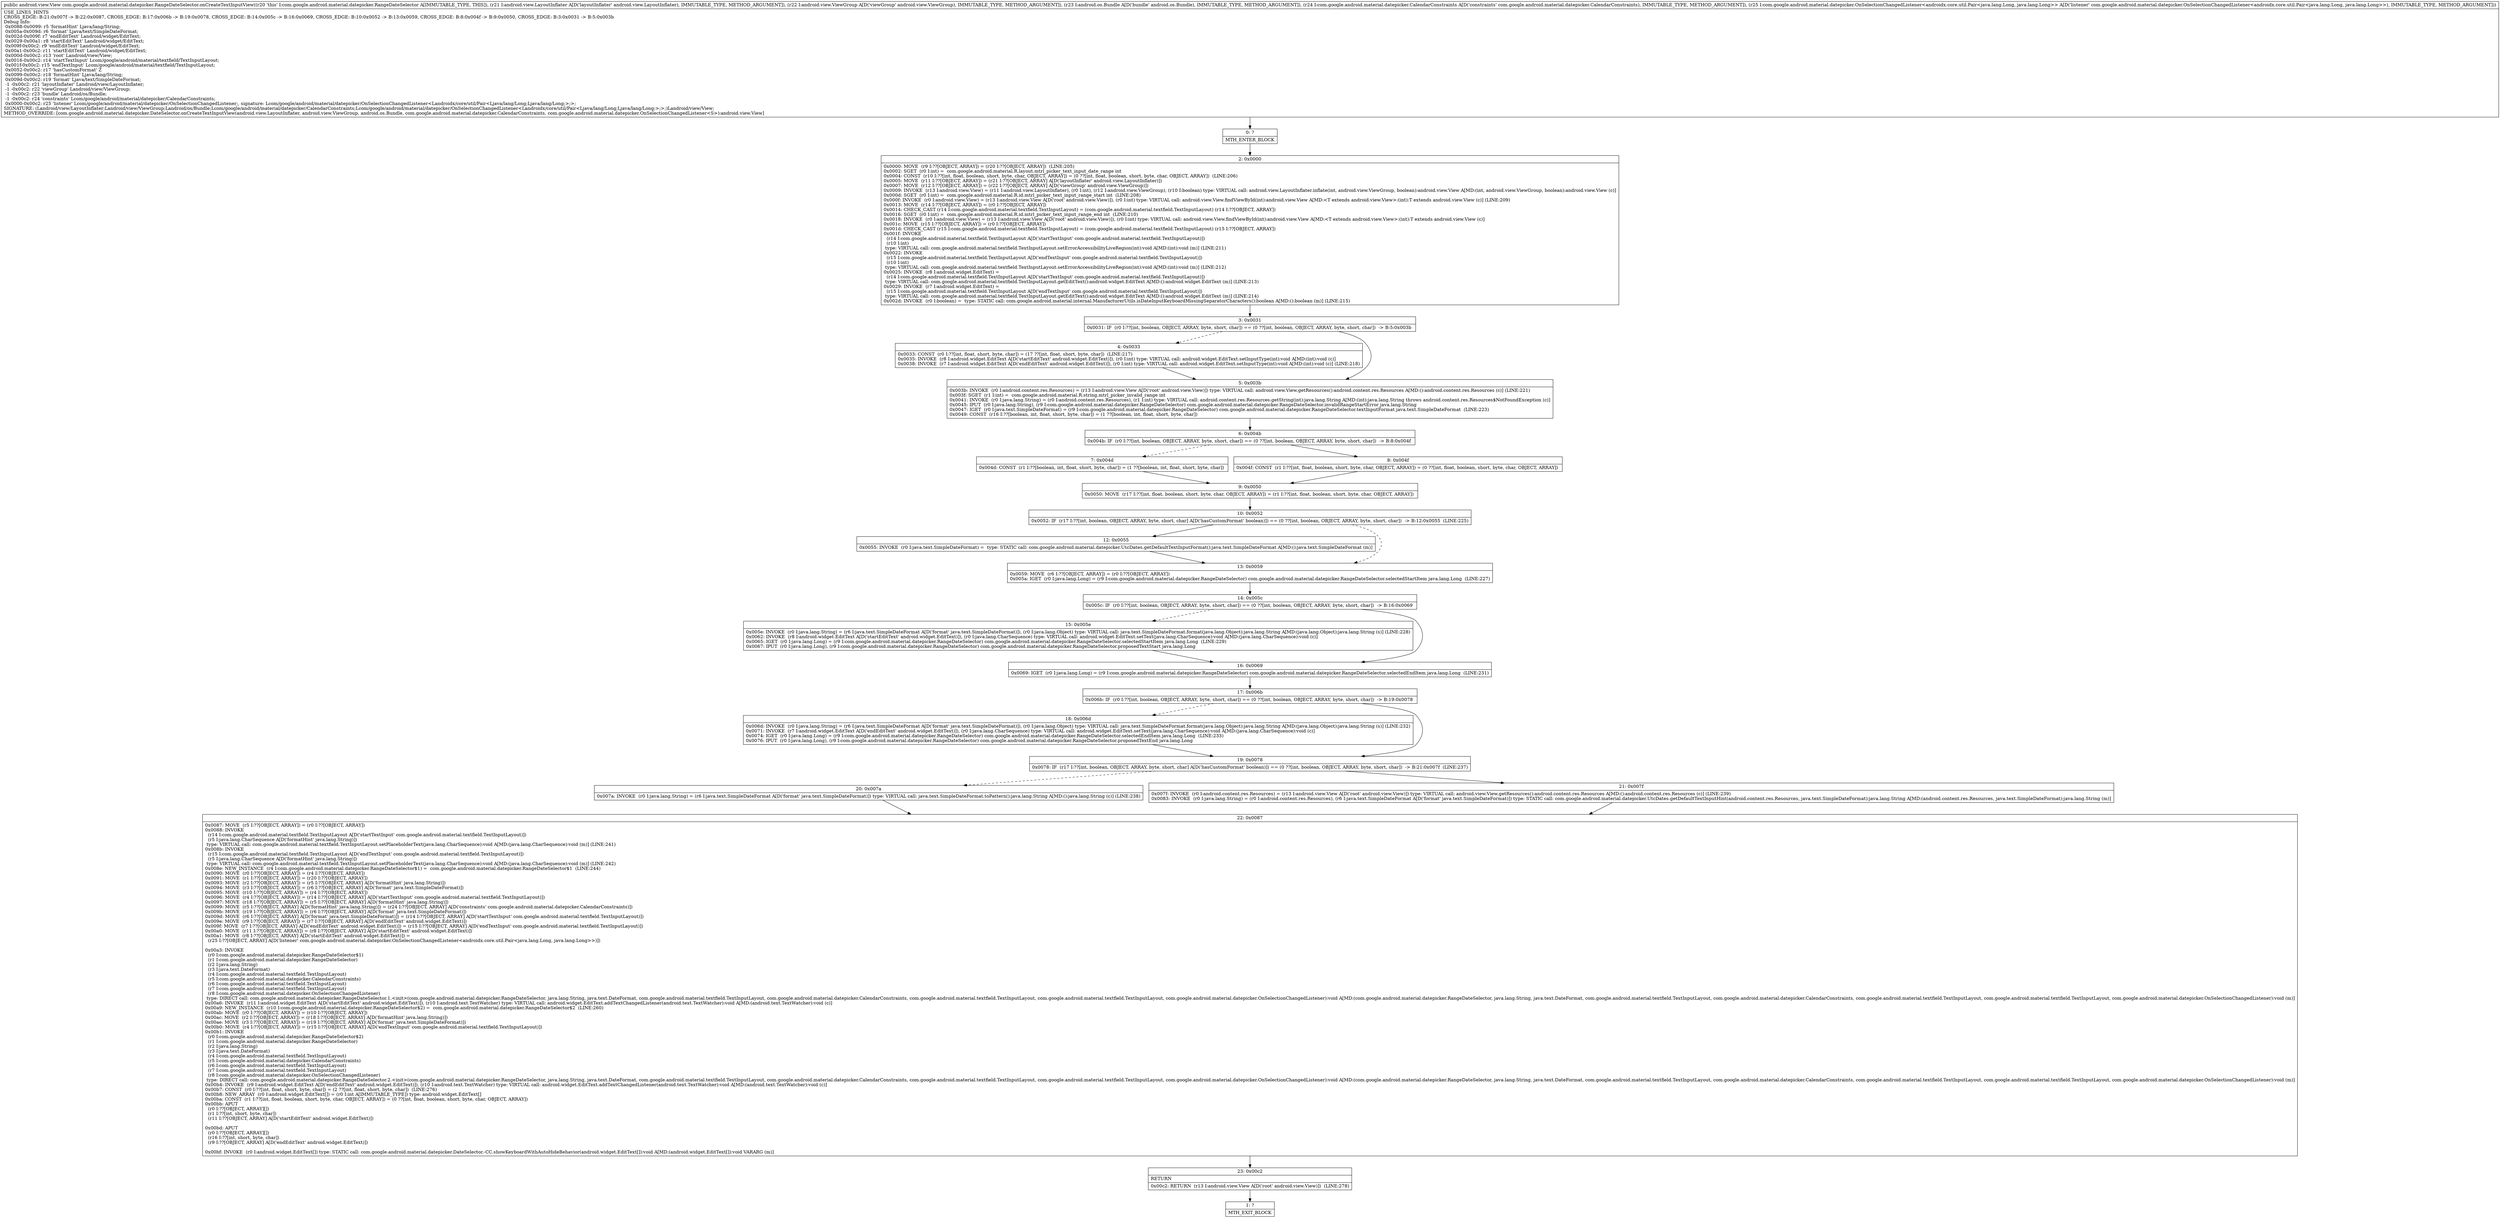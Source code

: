digraph "CFG forcom.google.android.material.datepicker.RangeDateSelector.onCreateTextInputView(Landroid\/view\/LayoutInflater;Landroid\/view\/ViewGroup;Landroid\/os\/Bundle;Lcom\/google\/android\/material\/datepicker\/CalendarConstraints;Lcom\/google\/android\/material\/datepicker\/OnSelectionChangedListener;)Landroid\/view\/View;" {
Node_0 [shape=record,label="{0\:\ ?|MTH_ENTER_BLOCK\l}"];
Node_2 [shape=record,label="{2\:\ 0x0000|0x0000: MOVE  (r9 I:??[OBJECT, ARRAY]) = (r20 I:??[OBJECT, ARRAY])  (LINE:205)\l0x0002: SGET  (r0 I:int) =  com.google.android.material.R.layout.mtrl_picker_text_input_date_range int \l0x0004: CONST  (r10 I:??[int, float, boolean, short, byte, char, OBJECT, ARRAY]) = (0 ??[int, float, boolean, short, byte, char, OBJECT, ARRAY])  (LINE:206)\l0x0005: MOVE  (r11 I:??[OBJECT, ARRAY]) = (r21 I:??[OBJECT, ARRAY] A[D('layoutInflater' android.view.LayoutInflater)]) \l0x0007: MOVE  (r12 I:??[OBJECT, ARRAY]) = (r22 I:??[OBJECT, ARRAY] A[D('viewGroup' android.view.ViewGroup)]) \l0x0009: INVOKE  (r13 I:android.view.View) = (r11 I:android.view.LayoutInflater), (r0 I:int), (r12 I:android.view.ViewGroup), (r10 I:boolean) type: VIRTUAL call: android.view.LayoutInflater.inflate(int, android.view.ViewGroup, boolean):android.view.View A[MD:(int, android.view.ViewGroup, boolean):android.view.View (c)]\l0x000d: SGET  (r0 I:int) =  com.google.android.material.R.id.mtrl_picker_text_input_range_start int  (LINE:208)\l0x000f: INVOKE  (r0 I:android.view.View) = (r13 I:android.view.View A[D('root' android.view.View)]), (r0 I:int) type: VIRTUAL call: android.view.View.findViewById(int):android.view.View A[MD:\<T extends android.view.View\>:(int):T extends android.view.View (c)] (LINE:209)\l0x0013: MOVE  (r14 I:??[OBJECT, ARRAY]) = (r0 I:??[OBJECT, ARRAY]) \l0x0014: CHECK_CAST (r14 I:com.google.android.material.textfield.TextInputLayout) = (com.google.android.material.textfield.TextInputLayout) (r14 I:??[OBJECT, ARRAY]) \l0x0016: SGET  (r0 I:int) =  com.google.android.material.R.id.mtrl_picker_text_input_range_end int  (LINE:210)\l0x0018: INVOKE  (r0 I:android.view.View) = (r13 I:android.view.View A[D('root' android.view.View)]), (r0 I:int) type: VIRTUAL call: android.view.View.findViewById(int):android.view.View A[MD:\<T extends android.view.View\>:(int):T extends android.view.View (c)]\l0x001c: MOVE  (r15 I:??[OBJECT, ARRAY]) = (r0 I:??[OBJECT, ARRAY]) \l0x001d: CHECK_CAST (r15 I:com.google.android.material.textfield.TextInputLayout) = (com.google.android.material.textfield.TextInputLayout) (r15 I:??[OBJECT, ARRAY]) \l0x001f: INVOKE  \l  (r14 I:com.google.android.material.textfield.TextInputLayout A[D('startTextInput' com.google.android.material.textfield.TextInputLayout)])\l  (r10 I:int)\l type: VIRTUAL call: com.google.android.material.textfield.TextInputLayout.setErrorAccessibilityLiveRegion(int):void A[MD:(int):void (m)] (LINE:211)\l0x0022: INVOKE  \l  (r15 I:com.google.android.material.textfield.TextInputLayout A[D('endTextInput' com.google.android.material.textfield.TextInputLayout)])\l  (r10 I:int)\l type: VIRTUAL call: com.google.android.material.textfield.TextInputLayout.setErrorAccessibilityLiveRegion(int):void A[MD:(int):void (m)] (LINE:212)\l0x0025: INVOKE  (r8 I:android.widget.EditText) = \l  (r14 I:com.google.android.material.textfield.TextInputLayout A[D('startTextInput' com.google.android.material.textfield.TextInputLayout)])\l type: VIRTUAL call: com.google.android.material.textfield.TextInputLayout.getEditText():android.widget.EditText A[MD:():android.widget.EditText (m)] (LINE:213)\l0x0029: INVOKE  (r7 I:android.widget.EditText) = \l  (r15 I:com.google.android.material.textfield.TextInputLayout A[D('endTextInput' com.google.android.material.textfield.TextInputLayout)])\l type: VIRTUAL call: com.google.android.material.textfield.TextInputLayout.getEditText():android.widget.EditText A[MD:():android.widget.EditText (m)] (LINE:214)\l0x002d: INVOKE  (r0 I:boolean) =  type: STATIC call: com.google.android.material.internal.ManufacturerUtils.isDateInputKeyboardMissingSeparatorCharacters():boolean A[MD:():boolean (m)] (LINE:215)\l}"];
Node_3 [shape=record,label="{3\:\ 0x0031|0x0031: IF  (r0 I:??[int, boolean, OBJECT, ARRAY, byte, short, char]) == (0 ??[int, boolean, OBJECT, ARRAY, byte, short, char])  \-\> B:5:0x003b \l}"];
Node_4 [shape=record,label="{4\:\ 0x0033|0x0033: CONST  (r0 I:??[int, float, short, byte, char]) = (17 ??[int, float, short, byte, char])  (LINE:217)\l0x0035: INVOKE  (r8 I:android.widget.EditText A[D('startEditText' android.widget.EditText)]), (r0 I:int) type: VIRTUAL call: android.widget.EditText.setInputType(int):void A[MD:(int):void (c)]\l0x0038: INVOKE  (r7 I:android.widget.EditText A[D('endEditText' android.widget.EditText)]), (r0 I:int) type: VIRTUAL call: android.widget.EditText.setInputType(int):void A[MD:(int):void (c)] (LINE:218)\l}"];
Node_5 [shape=record,label="{5\:\ 0x003b|0x003b: INVOKE  (r0 I:android.content.res.Resources) = (r13 I:android.view.View A[D('root' android.view.View)]) type: VIRTUAL call: android.view.View.getResources():android.content.res.Resources A[MD:():android.content.res.Resources (c)] (LINE:221)\l0x003f: SGET  (r1 I:int) =  com.google.android.material.R.string.mtrl_picker_invalid_range int \l0x0041: INVOKE  (r0 I:java.lang.String) = (r0 I:android.content.res.Resources), (r1 I:int) type: VIRTUAL call: android.content.res.Resources.getString(int):java.lang.String A[MD:(int):java.lang.String throws android.content.res.Resources$NotFoundException (c)]\l0x0045: IPUT  (r0 I:java.lang.String), (r9 I:com.google.android.material.datepicker.RangeDateSelector) com.google.android.material.datepicker.RangeDateSelector.invalidRangeStartError java.lang.String \l0x0047: IGET  (r0 I:java.text.SimpleDateFormat) = (r9 I:com.google.android.material.datepicker.RangeDateSelector) com.google.android.material.datepicker.RangeDateSelector.textInputFormat java.text.SimpleDateFormat  (LINE:223)\l0x0049: CONST  (r16 I:??[boolean, int, float, short, byte, char]) = (1 ??[boolean, int, float, short, byte, char]) \l}"];
Node_6 [shape=record,label="{6\:\ 0x004b|0x004b: IF  (r0 I:??[int, boolean, OBJECT, ARRAY, byte, short, char]) == (0 ??[int, boolean, OBJECT, ARRAY, byte, short, char])  \-\> B:8:0x004f \l}"];
Node_7 [shape=record,label="{7\:\ 0x004d|0x004d: CONST  (r1 I:??[boolean, int, float, short, byte, char]) = (1 ??[boolean, int, float, short, byte, char]) \l}"];
Node_9 [shape=record,label="{9\:\ 0x0050|0x0050: MOVE  (r17 I:??[int, float, boolean, short, byte, char, OBJECT, ARRAY]) = (r1 I:??[int, float, boolean, short, byte, char, OBJECT, ARRAY]) \l}"];
Node_10 [shape=record,label="{10\:\ 0x0052|0x0052: IF  (r17 I:??[int, boolean, OBJECT, ARRAY, byte, short, char] A[D('hasCustomFormat' boolean)]) == (0 ??[int, boolean, OBJECT, ARRAY, byte, short, char])  \-\> B:12:0x0055  (LINE:225)\l}"];
Node_12 [shape=record,label="{12\:\ 0x0055|0x0055: INVOKE  (r0 I:java.text.SimpleDateFormat) =  type: STATIC call: com.google.android.material.datepicker.UtcDates.getDefaultTextInputFormat():java.text.SimpleDateFormat A[MD:():java.text.SimpleDateFormat (m)]\l}"];
Node_13 [shape=record,label="{13\:\ 0x0059|0x0059: MOVE  (r6 I:??[OBJECT, ARRAY]) = (r0 I:??[OBJECT, ARRAY]) \l0x005a: IGET  (r0 I:java.lang.Long) = (r9 I:com.google.android.material.datepicker.RangeDateSelector) com.google.android.material.datepicker.RangeDateSelector.selectedStartItem java.lang.Long  (LINE:227)\l}"];
Node_14 [shape=record,label="{14\:\ 0x005c|0x005c: IF  (r0 I:??[int, boolean, OBJECT, ARRAY, byte, short, char]) == (0 ??[int, boolean, OBJECT, ARRAY, byte, short, char])  \-\> B:16:0x0069 \l}"];
Node_15 [shape=record,label="{15\:\ 0x005e|0x005e: INVOKE  (r0 I:java.lang.String) = (r6 I:java.text.SimpleDateFormat A[D('format' java.text.SimpleDateFormat)]), (r0 I:java.lang.Object) type: VIRTUAL call: java.text.SimpleDateFormat.format(java.lang.Object):java.lang.String A[MD:(java.lang.Object):java.lang.String (s)] (LINE:228)\l0x0062: INVOKE  (r8 I:android.widget.EditText A[D('startEditText' android.widget.EditText)]), (r0 I:java.lang.CharSequence) type: VIRTUAL call: android.widget.EditText.setText(java.lang.CharSequence):void A[MD:(java.lang.CharSequence):void (c)]\l0x0065: IGET  (r0 I:java.lang.Long) = (r9 I:com.google.android.material.datepicker.RangeDateSelector) com.google.android.material.datepicker.RangeDateSelector.selectedStartItem java.lang.Long  (LINE:229)\l0x0067: IPUT  (r0 I:java.lang.Long), (r9 I:com.google.android.material.datepicker.RangeDateSelector) com.google.android.material.datepicker.RangeDateSelector.proposedTextStart java.lang.Long \l}"];
Node_16 [shape=record,label="{16\:\ 0x0069|0x0069: IGET  (r0 I:java.lang.Long) = (r9 I:com.google.android.material.datepicker.RangeDateSelector) com.google.android.material.datepicker.RangeDateSelector.selectedEndItem java.lang.Long  (LINE:231)\l}"];
Node_17 [shape=record,label="{17\:\ 0x006b|0x006b: IF  (r0 I:??[int, boolean, OBJECT, ARRAY, byte, short, char]) == (0 ??[int, boolean, OBJECT, ARRAY, byte, short, char])  \-\> B:19:0x0078 \l}"];
Node_18 [shape=record,label="{18\:\ 0x006d|0x006d: INVOKE  (r0 I:java.lang.String) = (r6 I:java.text.SimpleDateFormat A[D('format' java.text.SimpleDateFormat)]), (r0 I:java.lang.Object) type: VIRTUAL call: java.text.SimpleDateFormat.format(java.lang.Object):java.lang.String A[MD:(java.lang.Object):java.lang.String (s)] (LINE:232)\l0x0071: INVOKE  (r7 I:android.widget.EditText A[D('endEditText' android.widget.EditText)]), (r0 I:java.lang.CharSequence) type: VIRTUAL call: android.widget.EditText.setText(java.lang.CharSequence):void A[MD:(java.lang.CharSequence):void (c)]\l0x0074: IGET  (r0 I:java.lang.Long) = (r9 I:com.google.android.material.datepicker.RangeDateSelector) com.google.android.material.datepicker.RangeDateSelector.selectedEndItem java.lang.Long  (LINE:233)\l0x0076: IPUT  (r0 I:java.lang.Long), (r9 I:com.google.android.material.datepicker.RangeDateSelector) com.google.android.material.datepicker.RangeDateSelector.proposedTextEnd java.lang.Long \l}"];
Node_19 [shape=record,label="{19\:\ 0x0078|0x0078: IF  (r17 I:??[int, boolean, OBJECT, ARRAY, byte, short, char] A[D('hasCustomFormat' boolean)]) == (0 ??[int, boolean, OBJECT, ARRAY, byte, short, char])  \-\> B:21:0x007f  (LINE:237)\l}"];
Node_20 [shape=record,label="{20\:\ 0x007a|0x007a: INVOKE  (r0 I:java.lang.String) = (r6 I:java.text.SimpleDateFormat A[D('format' java.text.SimpleDateFormat)]) type: VIRTUAL call: java.text.SimpleDateFormat.toPattern():java.lang.String A[MD:():java.lang.String (c)] (LINE:238)\l}"];
Node_22 [shape=record,label="{22\:\ 0x0087|0x0087: MOVE  (r5 I:??[OBJECT, ARRAY]) = (r0 I:??[OBJECT, ARRAY]) \l0x0088: INVOKE  \l  (r14 I:com.google.android.material.textfield.TextInputLayout A[D('startTextInput' com.google.android.material.textfield.TextInputLayout)])\l  (r5 I:java.lang.CharSequence A[D('formatHint' java.lang.String)])\l type: VIRTUAL call: com.google.android.material.textfield.TextInputLayout.setPlaceholderText(java.lang.CharSequence):void A[MD:(java.lang.CharSequence):void (m)] (LINE:241)\l0x008b: INVOKE  \l  (r15 I:com.google.android.material.textfield.TextInputLayout A[D('endTextInput' com.google.android.material.textfield.TextInputLayout)])\l  (r5 I:java.lang.CharSequence A[D('formatHint' java.lang.String)])\l type: VIRTUAL call: com.google.android.material.textfield.TextInputLayout.setPlaceholderText(java.lang.CharSequence):void A[MD:(java.lang.CharSequence):void (m)] (LINE:242)\l0x008e: NEW_INSTANCE  (r4 I:com.google.android.material.datepicker.RangeDateSelector$1) =  com.google.android.material.datepicker.RangeDateSelector$1  (LINE:244)\l0x0090: MOVE  (r0 I:??[OBJECT, ARRAY]) = (r4 I:??[OBJECT, ARRAY]) \l0x0091: MOVE  (r1 I:??[OBJECT, ARRAY]) = (r20 I:??[OBJECT, ARRAY]) \l0x0093: MOVE  (r2 I:??[OBJECT, ARRAY]) = (r5 I:??[OBJECT, ARRAY] A[D('formatHint' java.lang.String)]) \l0x0094: MOVE  (r3 I:??[OBJECT, ARRAY]) = (r6 I:??[OBJECT, ARRAY] A[D('format' java.text.SimpleDateFormat)]) \l0x0095: MOVE  (r10 I:??[OBJECT, ARRAY]) = (r4 I:??[OBJECT, ARRAY]) \l0x0096: MOVE  (r4 I:??[OBJECT, ARRAY]) = (r14 I:??[OBJECT, ARRAY] A[D('startTextInput' com.google.android.material.textfield.TextInputLayout)]) \l0x0097: MOVE  (r18 I:??[OBJECT, ARRAY]) = (r5 I:??[OBJECT, ARRAY] A[D('formatHint' java.lang.String)]) \l0x0099: MOVE  (r5 I:??[OBJECT, ARRAY] A[D('formatHint' java.lang.String)]) = (r24 I:??[OBJECT, ARRAY] A[D('constraints' com.google.android.material.datepicker.CalendarConstraints)]) \l0x009b: MOVE  (r19 I:??[OBJECT, ARRAY]) = (r6 I:??[OBJECT, ARRAY] A[D('format' java.text.SimpleDateFormat)]) \l0x009d: MOVE  (r6 I:??[OBJECT, ARRAY] A[D('format' java.text.SimpleDateFormat)]) = (r14 I:??[OBJECT, ARRAY] A[D('startTextInput' com.google.android.material.textfield.TextInputLayout)]) \l0x009e: MOVE  (r9 I:??[OBJECT, ARRAY]) = (r7 I:??[OBJECT, ARRAY] A[D('endEditText' android.widget.EditText)]) \l0x009f: MOVE  (r7 I:??[OBJECT, ARRAY] A[D('endEditText' android.widget.EditText)]) = (r15 I:??[OBJECT, ARRAY] A[D('endTextInput' com.google.android.material.textfield.TextInputLayout)]) \l0x00a0: MOVE  (r11 I:??[OBJECT, ARRAY]) = (r8 I:??[OBJECT, ARRAY] A[D('startEditText' android.widget.EditText)]) \l0x00a1: MOVE  (r8 I:??[OBJECT, ARRAY] A[D('startEditText' android.widget.EditText)]) = \l  (r25 I:??[OBJECT, ARRAY] A[D('listener' com.google.android.material.datepicker.OnSelectionChangedListener\<androidx.core.util.Pair\<java.lang.Long, java.lang.Long\>\>)])\l \l0x00a3: INVOKE  \l  (r0 I:com.google.android.material.datepicker.RangeDateSelector$1)\l  (r1 I:com.google.android.material.datepicker.RangeDateSelector)\l  (r2 I:java.lang.String)\l  (r3 I:java.text.DateFormat)\l  (r4 I:com.google.android.material.textfield.TextInputLayout)\l  (r5 I:com.google.android.material.datepicker.CalendarConstraints)\l  (r6 I:com.google.android.material.textfield.TextInputLayout)\l  (r7 I:com.google.android.material.textfield.TextInputLayout)\l  (r8 I:com.google.android.material.datepicker.OnSelectionChangedListener)\l type: DIRECT call: com.google.android.material.datepicker.RangeDateSelector.1.\<init\>(com.google.android.material.datepicker.RangeDateSelector, java.lang.String, java.text.DateFormat, com.google.android.material.textfield.TextInputLayout, com.google.android.material.datepicker.CalendarConstraints, com.google.android.material.textfield.TextInputLayout, com.google.android.material.textfield.TextInputLayout, com.google.android.material.datepicker.OnSelectionChangedListener):void A[MD:(com.google.android.material.datepicker.RangeDateSelector, java.lang.String, java.text.DateFormat, com.google.android.material.textfield.TextInputLayout, com.google.android.material.datepicker.CalendarConstraints, com.google.android.material.textfield.TextInputLayout, com.google.android.material.textfield.TextInputLayout, com.google.android.material.datepicker.OnSelectionChangedListener):void (m)]\l0x00a6: INVOKE  (r11 I:android.widget.EditText A[D('startEditText' android.widget.EditText)]), (r10 I:android.text.TextWatcher) type: VIRTUAL call: android.widget.EditText.addTextChangedListener(android.text.TextWatcher):void A[MD:(android.text.TextWatcher):void (c)]\l0x00a9: NEW_INSTANCE  (r10 I:com.google.android.material.datepicker.RangeDateSelector$2) =  com.google.android.material.datepicker.RangeDateSelector$2  (LINE:260)\l0x00ab: MOVE  (r0 I:??[OBJECT, ARRAY]) = (r10 I:??[OBJECT, ARRAY]) \l0x00ac: MOVE  (r2 I:??[OBJECT, ARRAY]) = (r18 I:??[OBJECT, ARRAY] A[D('formatHint' java.lang.String)]) \l0x00ae: MOVE  (r3 I:??[OBJECT, ARRAY]) = (r19 I:??[OBJECT, ARRAY] A[D('format' java.text.SimpleDateFormat)]) \l0x00b0: MOVE  (r4 I:??[OBJECT, ARRAY]) = (r15 I:??[OBJECT, ARRAY] A[D('endTextInput' com.google.android.material.textfield.TextInputLayout)]) \l0x00b1: INVOKE  \l  (r0 I:com.google.android.material.datepicker.RangeDateSelector$2)\l  (r1 I:com.google.android.material.datepicker.RangeDateSelector)\l  (r2 I:java.lang.String)\l  (r3 I:java.text.DateFormat)\l  (r4 I:com.google.android.material.textfield.TextInputLayout)\l  (r5 I:com.google.android.material.datepicker.CalendarConstraints)\l  (r6 I:com.google.android.material.textfield.TextInputLayout)\l  (r7 I:com.google.android.material.textfield.TextInputLayout)\l  (r8 I:com.google.android.material.datepicker.OnSelectionChangedListener)\l type: DIRECT call: com.google.android.material.datepicker.RangeDateSelector.2.\<init\>(com.google.android.material.datepicker.RangeDateSelector, java.lang.String, java.text.DateFormat, com.google.android.material.textfield.TextInputLayout, com.google.android.material.datepicker.CalendarConstraints, com.google.android.material.textfield.TextInputLayout, com.google.android.material.textfield.TextInputLayout, com.google.android.material.datepicker.OnSelectionChangedListener):void A[MD:(com.google.android.material.datepicker.RangeDateSelector, java.lang.String, java.text.DateFormat, com.google.android.material.textfield.TextInputLayout, com.google.android.material.datepicker.CalendarConstraints, com.google.android.material.textfield.TextInputLayout, com.google.android.material.textfield.TextInputLayout, com.google.android.material.datepicker.OnSelectionChangedListener):void (m)]\l0x00b4: INVOKE  (r9 I:android.widget.EditText A[D('endEditText' android.widget.EditText)]), (r10 I:android.text.TextWatcher) type: VIRTUAL call: android.widget.EditText.addTextChangedListener(android.text.TextWatcher):void A[MD:(android.text.TextWatcher):void (c)]\l0x00b7: CONST  (r0 I:??[int, float, short, byte, char]) = (2 ??[int, float, short, byte, char])  (LINE:276)\l0x00b8: NEW_ARRAY  (r0 I:android.widget.EditText[]) = (r0 I:int A[IMMUTABLE_TYPE]) type: android.widget.EditText[] \l0x00ba: CONST  (r1 I:??[int, float, boolean, short, byte, char, OBJECT, ARRAY]) = (0 ??[int, float, boolean, short, byte, char, OBJECT, ARRAY]) \l0x00bb: APUT  \l  (r0 I:??[OBJECT, ARRAY][])\l  (r1 I:??[int, short, byte, char])\l  (r11 I:??[OBJECT, ARRAY] A[D('startEditText' android.widget.EditText)])\l \l0x00bd: APUT  \l  (r0 I:??[OBJECT, ARRAY][])\l  (r16 I:??[int, short, byte, char])\l  (r9 I:??[OBJECT, ARRAY] A[D('endEditText' android.widget.EditText)])\l \l0x00bf: INVOKE  (r0 I:android.widget.EditText[]) type: STATIC call: com.google.android.material.datepicker.DateSelector.\-CC.showKeyboardWithAutoHideBehavior(android.widget.EditText[]):void A[MD:(android.widget.EditText[]):void VARARG (m)]\l}"];
Node_23 [shape=record,label="{23\:\ 0x00c2|RETURN\l|0x00c2: RETURN  (r13 I:android.view.View A[D('root' android.view.View)])  (LINE:278)\l}"];
Node_1 [shape=record,label="{1\:\ ?|MTH_EXIT_BLOCK\l}"];
Node_21 [shape=record,label="{21\:\ 0x007f|0x007f: INVOKE  (r0 I:android.content.res.Resources) = (r13 I:android.view.View A[D('root' android.view.View)]) type: VIRTUAL call: android.view.View.getResources():android.content.res.Resources A[MD:():android.content.res.Resources (c)] (LINE:239)\l0x0083: INVOKE  (r0 I:java.lang.String) = (r0 I:android.content.res.Resources), (r6 I:java.text.SimpleDateFormat A[D('format' java.text.SimpleDateFormat)]) type: STATIC call: com.google.android.material.datepicker.UtcDates.getDefaultTextInputHint(android.content.res.Resources, java.text.SimpleDateFormat):java.lang.String A[MD:(android.content.res.Resources, java.text.SimpleDateFormat):java.lang.String (m)]\l}"];
Node_8 [shape=record,label="{8\:\ 0x004f|0x004f: CONST  (r1 I:??[int, float, boolean, short, byte, char, OBJECT, ARRAY]) = (0 ??[int, float, boolean, short, byte, char, OBJECT, ARRAY]) \l}"];
MethodNode[shape=record,label="{public android.view.View com.google.android.material.datepicker.RangeDateSelector.onCreateTextInputView((r20 'this' I:com.google.android.material.datepicker.RangeDateSelector A[IMMUTABLE_TYPE, THIS]), (r21 I:android.view.LayoutInflater A[D('layoutInflater' android.view.LayoutInflater), IMMUTABLE_TYPE, METHOD_ARGUMENT]), (r22 I:android.view.ViewGroup A[D('viewGroup' android.view.ViewGroup), IMMUTABLE_TYPE, METHOD_ARGUMENT]), (r23 I:android.os.Bundle A[D('bundle' android.os.Bundle), IMMUTABLE_TYPE, METHOD_ARGUMENT]), (r24 I:com.google.android.material.datepicker.CalendarConstraints A[D('constraints' com.google.android.material.datepicker.CalendarConstraints), IMMUTABLE_TYPE, METHOD_ARGUMENT]), (r25 I:com.google.android.material.datepicker.OnSelectionChangedListener\<androidx.core.util.Pair\<java.lang.Long, java.lang.Long\>\> A[D('listener' com.google.android.material.datepicker.OnSelectionChangedListener\<androidx.core.util.Pair\<java.lang.Long, java.lang.Long\>\>), IMMUTABLE_TYPE, METHOD_ARGUMENT]))  | USE_LINES_HINTS\lCROSS_EDGE: B:21:0x007f \-\> B:22:0x0087, CROSS_EDGE: B:17:0x006b \-\> B:19:0x0078, CROSS_EDGE: B:14:0x005c \-\> B:16:0x0069, CROSS_EDGE: B:10:0x0052 \-\> B:13:0x0059, CROSS_EDGE: B:8:0x004f \-\> B:9:0x0050, CROSS_EDGE: B:3:0x0031 \-\> B:5:0x003b\lDebug Info:\l  0x0088\-0x0099: r5 'formatHint' Ljava\/lang\/String;\l  0x005a\-0x009d: r6 'format' Ljava\/text\/SimpleDateFormat;\l  0x002d\-0x009f: r7 'endEditText' Landroid\/widget\/EditText;\l  0x0029\-0x00a1: r8 'startEditText' Landroid\/widget\/EditText;\l  0x009f\-0x00c2: r9 'endEditText' Landroid\/widget\/EditText;\l  0x00a1\-0x00c2: r11 'startEditText' Landroid\/widget\/EditText;\l  0x000d\-0x00c2: r13 'root' Landroid\/view\/View;\l  0x0016\-0x00c2: r14 'startTextInput' Lcom\/google\/android\/material\/textfield\/TextInputLayout;\l  0x001f\-0x00c2: r15 'endTextInput' Lcom\/google\/android\/material\/textfield\/TextInputLayout;\l  0x0052\-0x00c2: r17 'hasCustomFormat' Z\l  0x0099\-0x00c2: r18 'formatHint' Ljava\/lang\/String;\l  0x009d\-0x00c2: r19 'format' Ljava\/text\/SimpleDateFormat;\l  \-1 \-0x00c2: r21 'layoutInflater' Landroid\/view\/LayoutInflater;\l  \-1 \-0x00c2: r22 'viewGroup' Landroid\/view\/ViewGroup;\l  \-1 \-0x00c2: r23 'bundle' Landroid\/os\/Bundle;\l  \-1 \-0x00c2: r24 'constraints' Lcom\/google\/android\/material\/datepicker\/CalendarConstraints;\l  0x0000\-0x00c2: r25 'listener' Lcom\/google\/android\/material\/datepicker\/OnSelectionChangedListener;, signature: Lcom\/google\/android\/material\/datepicker\/OnSelectionChangedListener\<Landroidx\/core\/util\/Pair\<Ljava\/lang\/Long;Ljava\/lang\/Long;\>;\>;\lSIGNATURE: (Landroid\/view\/LayoutInflater;Landroid\/view\/ViewGroup;Landroid\/os\/Bundle;Lcom\/google\/android\/material\/datepicker\/CalendarConstraints;Lcom\/google\/android\/material\/datepicker\/OnSelectionChangedListener\<Landroidx\/core\/util\/Pair\<Ljava\/lang\/Long;Ljava\/lang\/Long;\>;\>;)Landroid\/view\/View;\lMETHOD_OVERRIDE: [com.google.android.material.datepicker.DateSelector.onCreateTextInputView(android.view.LayoutInflater, android.view.ViewGroup, android.os.Bundle, com.google.android.material.datepicker.CalendarConstraints, com.google.android.material.datepicker.OnSelectionChangedListener\<S\>):android.view.View]\l}"];
MethodNode -> Node_0;Node_0 -> Node_2;
Node_2 -> Node_3;
Node_3 -> Node_4[style=dashed];
Node_3 -> Node_5;
Node_4 -> Node_5;
Node_5 -> Node_6;
Node_6 -> Node_7[style=dashed];
Node_6 -> Node_8;
Node_7 -> Node_9;
Node_9 -> Node_10;
Node_10 -> Node_12;
Node_10 -> Node_13[style=dashed];
Node_12 -> Node_13;
Node_13 -> Node_14;
Node_14 -> Node_15[style=dashed];
Node_14 -> Node_16;
Node_15 -> Node_16;
Node_16 -> Node_17;
Node_17 -> Node_18[style=dashed];
Node_17 -> Node_19;
Node_18 -> Node_19;
Node_19 -> Node_20[style=dashed];
Node_19 -> Node_21;
Node_20 -> Node_22;
Node_22 -> Node_23;
Node_23 -> Node_1;
Node_21 -> Node_22;
Node_8 -> Node_9;
}


